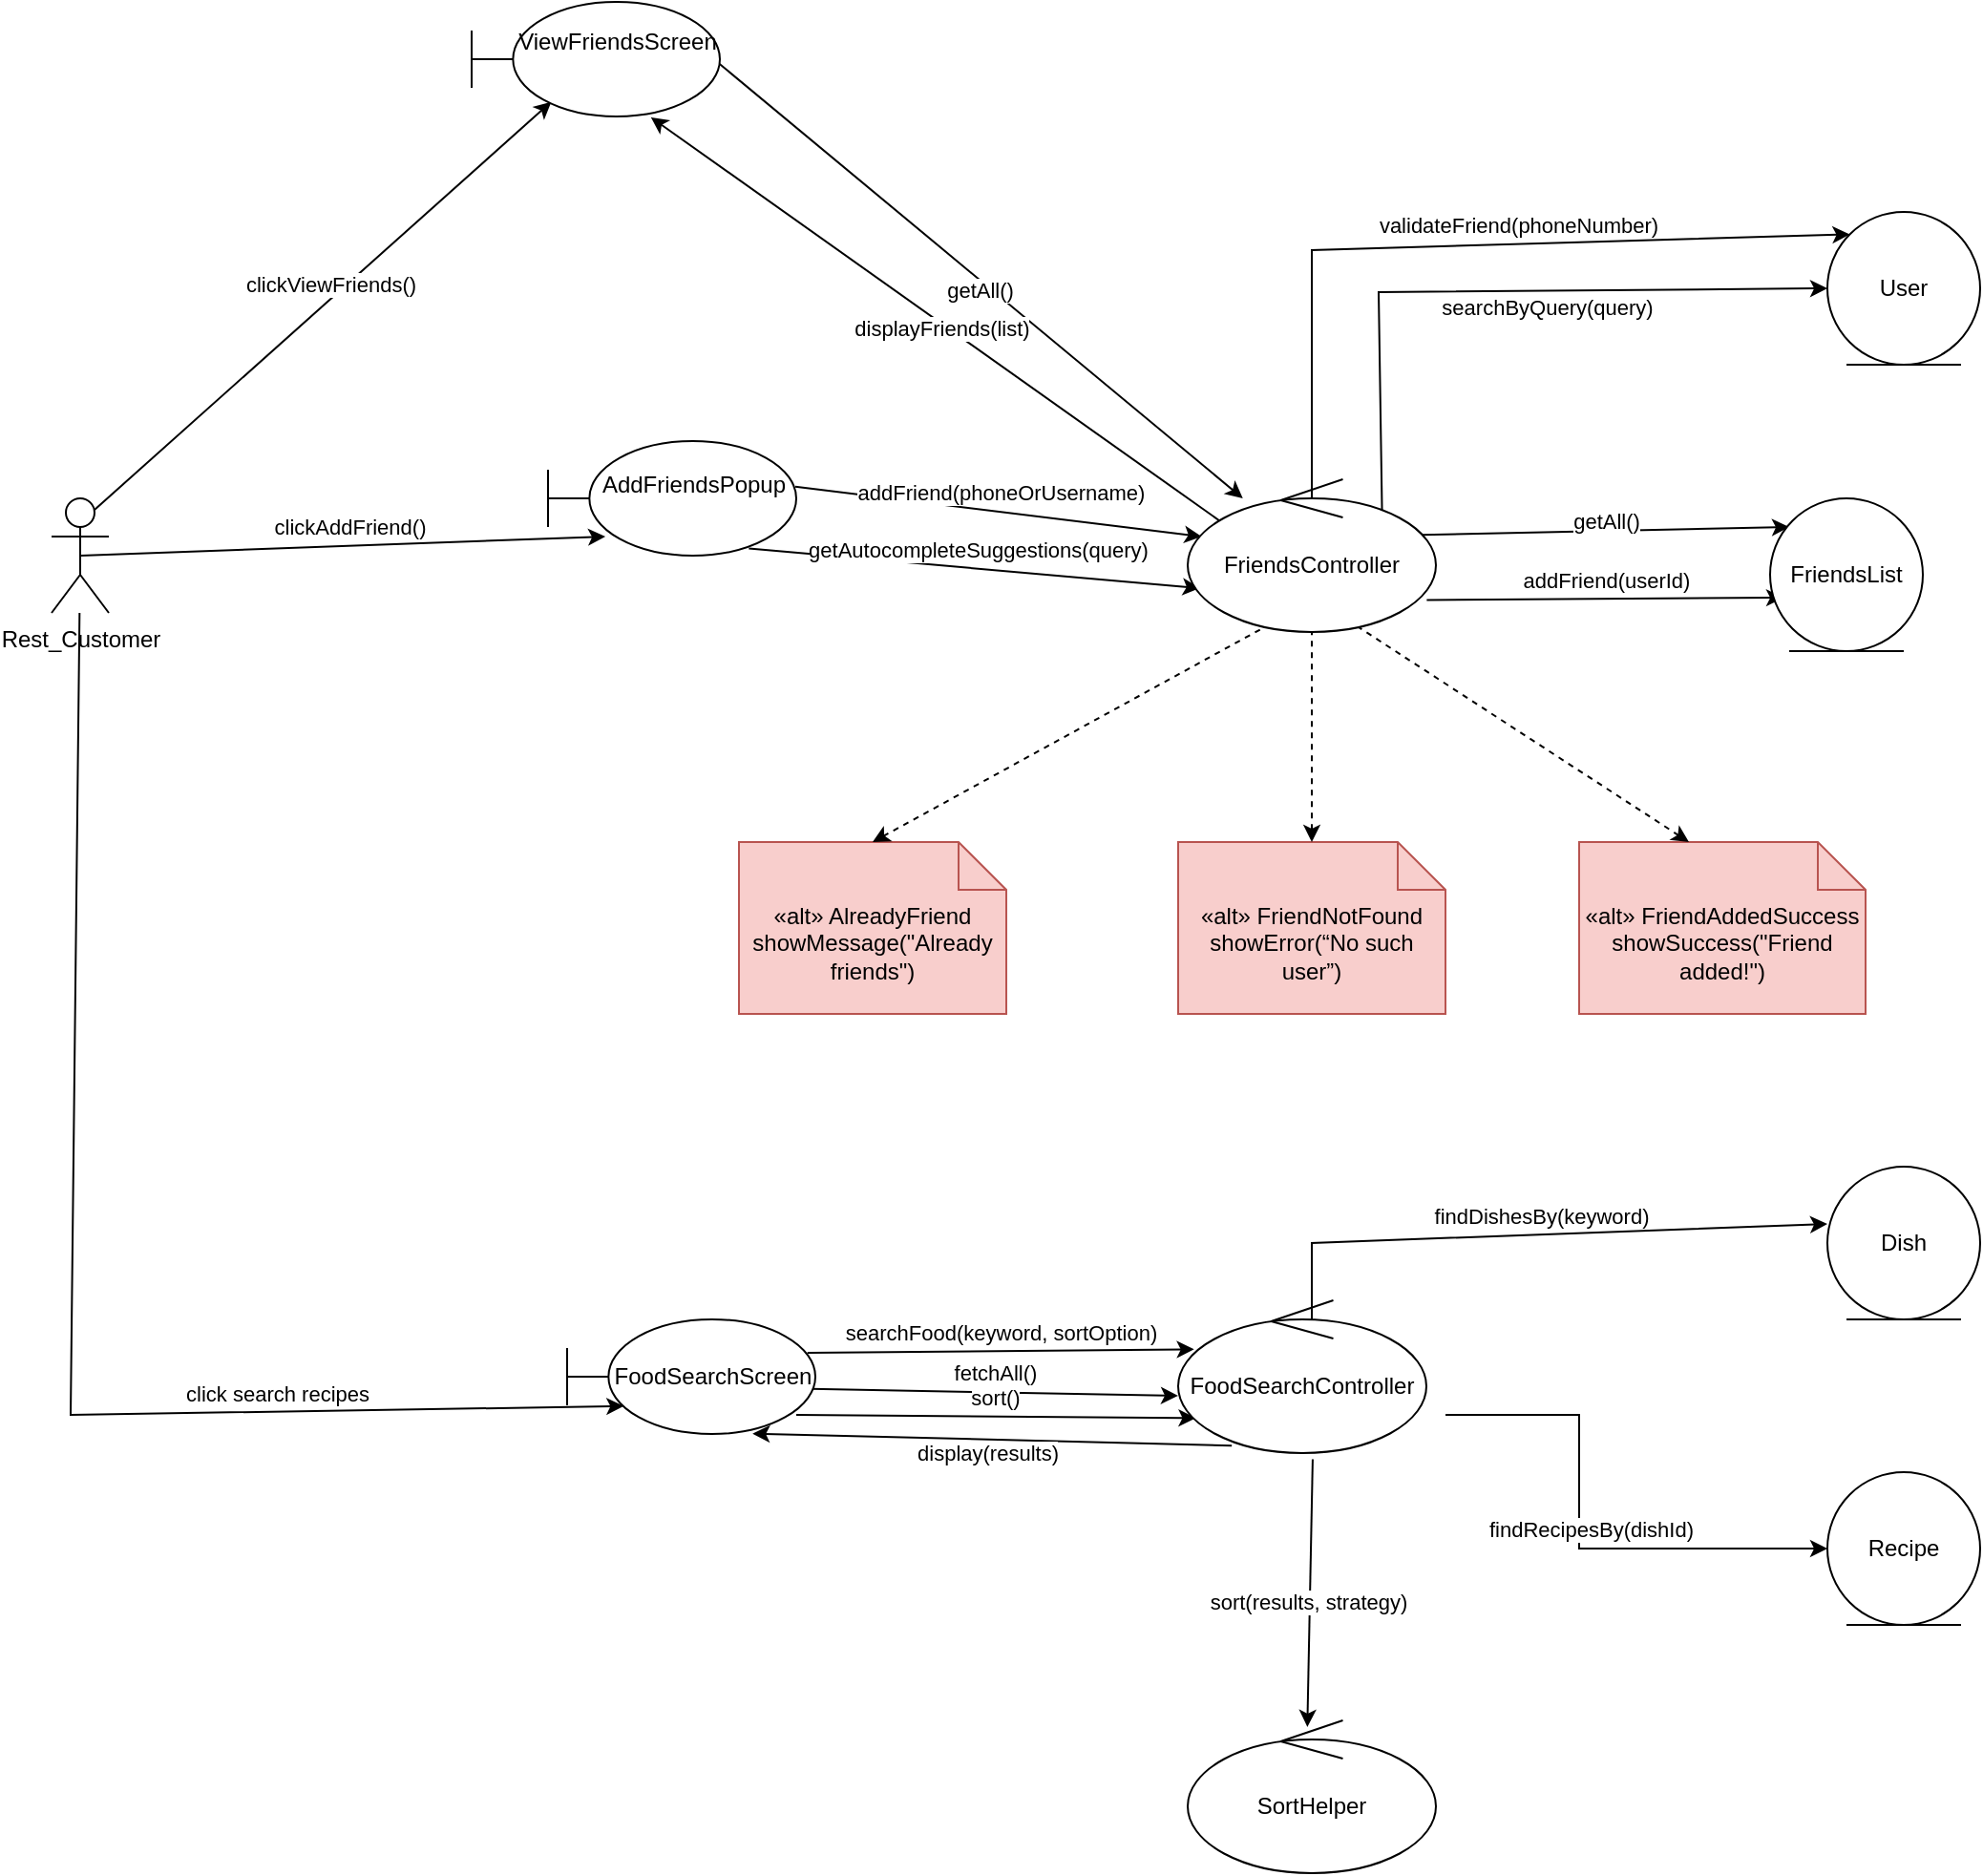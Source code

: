 <mxfile version="27.1.1">
  <diagram name="Page-1" id="YWeBCIOQtNgijhUOqATV">
    <mxGraphModel dx="1234" dy="1781" grid="1" gridSize="10" guides="1" tooltips="1" connect="1" arrows="1" fold="1" page="1" pageScale="1" pageWidth="850" pageHeight="1100" math="0" shadow="0">
      <root>
        <mxCell id="0" />
        <mxCell id="1" parent="0" />
        <mxCell id="TMomWQHEtdi1TI7mCcif-1" value="Rest_Customer" style="shape=umlActor;verticalLabelPosition=bottom;verticalAlign=top;html=1;" parent="1" vertex="1">
          <mxGeometry x="50" y="140" width="30" height="60" as="geometry" />
        </mxCell>
        <mxCell id="TMomWQHEtdi1TI7mCcif-4" value="" style="endArrow=classic;html=1;rounded=0;exitX=0.5;exitY=0.5;exitDx=0;exitDy=0;exitPerimeter=0;entryX=0.231;entryY=0.833;entryDx=0;entryDy=0;entryPerimeter=0;" parent="1" source="TMomWQHEtdi1TI7mCcif-1" target="8WwobB_c2qq-Q_WMvf1J-3" edge="1">
          <mxGeometry width="50" height="50" relative="1" as="geometry">
            <mxPoint x="400" y="460" as="sourcePoint" />
            <mxPoint x="310" y="166.111" as="targetPoint" />
          </mxGeometry>
        </mxCell>
        <mxCell id="TMomWQHEtdi1TI7mCcif-5" value="clickAddFriend()" style="edgeLabel;html=1;align=center;verticalAlign=middle;resizable=0;points=[];" parent="TMomWQHEtdi1TI7mCcif-4" vertex="1" connectable="0">
          <mxGeometry x="0.005" y="-2" relative="1" as="geometry">
            <mxPoint x="2" y="-12" as="offset" />
          </mxGeometry>
        </mxCell>
        <mxCell id="TMomWQHEtdi1TI7mCcif-8" value="" style="endArrow=classic;html=1;rounded=0;entryX=0.056;entryY=0.375;entryDx=0;entryDy=0;entryPerimeter=0;exitX=0.996;exitY=0.398;exitDx=0;exitDy=0;exitPerimeter=0;" parent="1" target="8WwobB_c2qq-Q_WMvf1J-4" edge="1" source="8WwobB_c2qq-Q_WMvf1J-3">
          <mxGeometry width="50" height="50" relative="1" as="geometry">
            <mxPoint x="450" y="149" as="sourcePoint" />
            <mxPoint x="639.02" y="149" as="targetPoint" />
          </mxGeometry>
        </mxCell>
        <mxCell id="TMomWQHEtdi1TI7mCcif-9" value="addFriend(phoneOrUsername)" style="edgeLabel;html=1;align=center;verticalAlign=middle;resizable=0;points=[];" parent="TMomWQHEtdi1TI7mCcif-8" vertex="1" connectable="0">
          <mxGeometry x="0.012" y="-3" relative="1" as="geometry">
            <mxPoint y="-13" as="offset" />
          </mxGeometry>
        </mxCell>
        <mxCell id="TMomWQHEtdi1TI7mCcif-13" value="" style="endArrow=classic;html=1;rounded=0;exitX=0.963;exitY=0.791;exitDx=0;exitDy=0;exitPerimeter=0;" parent="1" source="8WwobB_c2qq-Q_WMvf1J-4" edge="1">
          <mxGeometry width="50" height="50" relative="1" as="geometry">
            <mxPoint x="780" y="192.02" as="sourcePoint" />
            <mxPoint x="957" y="192" as="targetPoint" />
          </mxGeometry>
        </mxCell>
        <mxCell id="TMomWQHEtdi1TI7mCcif-14" value="addFriend(userId)" style="edgeLabel;html=1;align=center;verticalAlign=middle;resizable=0;points=[];" parent="TMomWQHEtdi1TI7mCcif-13" vertex="1" connectable="0">
          <mxGeometry x="-0.011" relative="1" as="geometry">
            <mxPoint x="1" y="-10" as="offset" />
          </mxGeometry>
        </mxCell>
        <mxCell id="TMomWQHEtdi1TI7mCcif-17" value="" style="endArrow=classic;html=1;rounded=0;entryX=0;entryY=0;entryDx=0;entryDy=0;" parent="1" target="8WwobB_c2qq-Q_WMvf1J-8" edge="1">
          <mxGeometry width="50" height="50" relative="1" as="geometry">
            <mxPoint x="710" y="140" as="sourcePoint" />
            <mxPoint x="960" y="10" as="targetPoint" />
            <Array as="points">
              <mxPoint x="710" y="10" />
            </Array>
          </mxGeometry>
        </mxCell>
        <mxCell id="TMomWQHEtdi1TI7mCcif-18" value="validateFriend(phoneNumber)" style="edgeLabel;html=1;align=center;verticalAlign=middle;resizable=0;points=[];" parent="TMomWQHEtdi1TI7mCcif-17" vertex="1" connectable="0">
          <mxGeometry x="0.142" relative="1" as="geometry">
            <mxPoint x="3" y="-10" as="offset" />
          </mxGeometry>
        </mxCell>
        <mxCell id="TMomWQHEtdi1TI7mCcif-19" value="&lt;div&gt;«alt» FriendNotFound&lt;/div&gt;&lt;div&gt;showError(“No such user”)&lt;/div&gt;" style="shape=note2;boundedLbl=1;whiteSpace=wrap;html=1;size=25;verticalAlign=top;align=center;fillColor=#f8cecc;strokeColor=#b85450;" parent="1" vertex="1">
          <mxGeometry x="640" y="320" width="140" height="90" as="geometry" />
        </mxCell>
        <mxCell id="TMomWQHEtdi1TI7mCcif-20" value="" style="endArrow=none;dashed=1;html=1;rounded=0;strokeColor=default;startArrow=classic;startFill=1;" parent="1" source="TMomWQHEtdi1TI7mCcif-19" edge="1">
          <mxGeometry width="50" height="50" relative="1" as="geometry">
            <mxPoint x="420" y="260" as="sourcePoint" />
            <mxPoint x="710" y="200" as="targetPoint" />
          </mxGeometry>
        </mxCell>
        <mxCell id="TMomWQHEtdi1TI7mCcif-24" value="" style="endArrow=classic;html=1;rounded=0;entryX=0.228;entryY=0.757;entryDx=0;entryDy=0;entryPerimeter=0;" parent="1" source="TMomWQHEtdi1TI7mCcif-1" target="8WwobB_c2qq-Q_WMvf1J-9" edge="1">
          <mxGeometry width="50" height="50" relative="1" as="geometry">
            <mxPoint x="420" y="510" as="sourcePoint" />
            <mxPoint x="320" y="620" as="targetPoint" />
            <Array as="points">
              <mxPoint x="60" y="620" />
            </Array>
          </mxGeometry>
        </mxCell>
        <mxCell id="TMomWQHEtdi1TI7mCcif-25" value="click search recipes" style="edgeLabel;html=1;align=center;verticalAlign=middle;resizable=0;points=[];" parent="TMomWQHEtdi1TI7mCcif-24" vertex="1" connectable="0">
          <mxGeometry x="0.456" relative="1" as="geometry">
            <mxPoint x="11" y="-10" as="offset" />
          </mxGeometry>
        </mxCell>
        <mxCell id="TMomWQHEtdi1TI7mCcif-27" value="" style="endArrow=classic;html=1;rounded=0;exitX=0.968;exitY=0.292;exitDx=0;exitDy=0;entryX=0.064;entryY=0.321;entryDx=0;entryDy=0;exitPerimeter=0;entryPerimeter=0;" parent="1" source="8WwobB_c2qq-Q_WMvf1J-9" target="8WwobB_c2qq-Q_WMvf1J-10" edge="1">
          <mxGeometry width="50" height="50" relative="1" as="geometry">
            <mxPoint x="460" y="580" as="sourcePoint" />
            <mxPoint x="640" y="580" as="targetPoint" />
          </mxGeometry>
        </mxCell>
        <mxCell id="TMomWQHEtdi1TI7mCcif-28" value="searchFood(keyword, sortOption)" style="edgeLabel;html=1;align=center;verticalAlign=middle;resizable=0;points=[];" parent="TMomWQHEtdi1TI7mCcif-27" vertex="1" connectable="0">
          <mxGeometry x="-0.044" y="1" relative="1" as="geometry">
            <mxPoint x="4" y="-9" as="offset" />
          </mxGeometry>
        </mxCell>
        <mxCell id="TMomWQHEtdi1TI7mCcif-31" value="" style="endArrow=classic;html=1;rounded=0;entryX=0;entryY=0.375;entryDx=0;entryDy=0;entryPerimeter=0;" parent="1" target="8WwobB_c2qq-Q_WMvf1J-14" edge="1">
          <mxGeometry width="50" height="50" relative="1" as="geometry">
            <mxPoint x="710" y="580" as="sourcePoint" />
            <mxPoint x="960" y="530" as="targetPoint" />
            <Array as="points">
              <mxPoint x="710" y="530" />
            </Array>
          </mxGeometry>
        </mxCell>
        <mxCell id="TMomWQHEtdi1TI7mCcif-33" value="findDishesBy(keyword)" style="edgeLabel;html=1;align=center;verticalAlign=middle;resizable=0;points=[];" parent="TMomWQHEtdi1TI7mCcif-31" vertex="1" connectable="0">
          <mxGeometry x="-0.027" y="2" relative="1" as="geometry">
            <mxPoint x="14" y="-8" as="offset" />
          </mxGeometry>
        </mxCell>
        <mxCell id="TMomWQHEtdi1TI7mCcif-32" value="" style="endArrow=classic;html=1;rounded=0;entryX=0;entryY=0.5;entryDx=0;entryDy=0;" parent="1" target="8WwobB_c2qq-Q_WMvf1J-13" edge="1">
          <mxGeometry width="50" height="50" relative="1" as="geometry">
            <mxPoint x="780" y="620" as="sourcePoint" />
            <mxPoint x="960" y="690" as="targetPoint" />
            <Array as="points">
              <mxPoint x="850" y="620" />
              <mxPoint x="850" y="690" />
            </Array>
          </mxGeometry>
        </mxCell>
        <mxCell id="TMomWQHEtdi1TI7mCcif-34" value="findRecipesBy(dishId)" style="edgeLabel;html=1;align=center;verticalAlign=middle;resizable=0;points=[];" parent="TMomWQHEtdi1TI7mCcif-32" vertex="1" connectable="0">
          <mxGeometry x="0.08" relative="1" as="geometry">
            <mxPoint y="-10" as="offset" />
          </mxGeometry>
        </mxCell>
        <mxCell id="TMomWQHEtdi1TI7mCcif-36" value="" style="endArrow=classic;html=1;rounded=0;exitX=0.542;exitY=1.041;exitDx=0;exitDy=0;exitPerimeter=0;entryX=0.482;entryY=0.043;entryDx=0;entryDy=0;entryPerimeter=0;" parent="1" source="8WwobB_c2qq-Q_WMvf1J-10" target="8WwobB_c2qq-Q_WMvf1J-12" edge="1">
          <mxGeometry width="50" height="50" relative="1" as="geometry">
            <mxPoint x="710" y="660" as="sourcePoint" />
            <mxPoint x="710.083" y="780" as="targetPoint" />
          </mxGeometry>
        </mxCell>
        <mxCell id="TMomWQHEtdi1TI7mCcif-37" value="sort(results, strategy)" style="edgeLabel;html=1;align=center;verticalAlign=middle;resizable=0;points=[];" parent="TMomWQHEtdi1TI7mCcif-36" vertex="1" connectable="0">
          <mxGeometry x="0.071" y="-1" relative="1" as="geometry">
            <mxPoint as="offset" />
          </mxGeometry>
        </mxCell>
        <mxCell id="TMomWQHEtdi1TI7mCcif-44" value="" style="endArrow=classic;html=1;rounded=0;entryX=0.747;entryY=0.997;entryDx=0;entryDy=0;exitX=0.216;exitY=0.951;exitDx=0;exitDy=0;entryPerimeter=0;exitPerimeter=0;" parent="1" source="8WwobB_c2qq-Q_WMvf1J-10" target="8WwobB_c2qq-Q_WMvf1J-9" edge="1">
          <mxGeometry width="50" height="50" relative="1" as="geometry">
            <mxPoint x="640" y="660" as="sourcePoint" />
            <mxPoint x="460" y="660" as="targetPoint" />
          </mxGeometry>
        </mxCell>
        <mxCell id="TMomWQHEtdi1TI7mCcif-45" value="display(results)" style="edgeLabel;html=1;align=center;verticalAlign=middle;resizable=0;points=[];" parent="TMomWQHEtdi1TI7mCcif-44" vertex="1" connectable="0">
          <mxGeometry x="0.116" relative="1" as="geometry">
            <mxPoint x="12" y="7" as="offset" />
          </mxGeometry>
        </mxCell>
        <mxCell id="TMomWQHEtdi1TI7mCcif-46" value="" style="endArrow=classic;html=1;rounded=0;exitX=0.999;exitY=0.542;exitDx=0;exitDy=0;exitPerimeter=0;" parent="1" source="8WwobB_c2qq-Q_WMvf1J-1" edge="1">
          <mxGeometry width="50" height="50" relative="1" as="geometry">
            <mxPoint x="440" y="-70" as="sourcePoint" />
            <mxPoint x="673.866" y="140" as="targetPoint" />
          </mxGeometry>
        </mxCell>
        <mxCell id="TMomWQHEtdi1TI7mCcif-47" value="getAll()" style="edgeLabel;html=1;align=center;verticalAlign=middle;resizable=0;points=[];" parent="TMomWQHEtdi1TI7mCcif-46" vertex="1" connectable="0">
          <mxGeometry y="-1" relative="1" as="geometry">
            <mxPoint y="4" as="offset" />
          </mxGeometry>
        </mxCell>
        <mxCell id="lIlnFzLXPUwTeEMouIDb-1" value="" style="endArrow=classic;html=1;rounded=0;entryX=0.321;entryY=0.872;entryDx=0;entryDy=0;entryPerimeter=0;exitX=0.75;exitY=0.1;exitDx=0;exitDy=0;exitPerimeter=0;" parent="1" source="TMomWQHEtdi1TI7mCcif-1" target="8WwobB_c2qq-Q_WMvf1J-1" edge="1">
          <mxGeometry width="50" height="50" relative="1" as="geometry">
            <mxPoint x="69" y="200" as="sourcePoint" />
            <mxPoint x="300" y="-26.81" as="targetPoint" />
          </mxGeometry>
        </mxCell>
        <mxCell id="lIlnFzLXPUwTeEMouIDb-2" value="clickViewFriends()" style="edgeLabel;html=1;align=center;verticalAlign=middle;resizable=0;points=[];" parent="lIlnFzLXPUwTeEMouIDb-1" vertex="1" connectable="0">
          <mxGeometry x="0.005" y="-2" relative="1" as="geometry">
            <mxPoint x="2" y="-12" as="offset" />
          </mxGeometry>
        </mxCell>
        <mxCell id="lIlnFzLXPUwTeEMouIDb-8" value="" style="endArrow=classic;html=1;rounded=0;exitX=0.16;exitY=0.308;exitDx=0;exitDy=0;exitPerimeter=0;entryX=0.722;entryY=1.007;entryDx=0;entryDy=0;entryPerimeter=0;" parent="1" source="8WwobB_c2qq-Q_WMvf1J-4" target="8WwobB_c2qq-Q_WMvf1J-1" edge="1">
          <mxGeometry width="50" height="50" relative="1" as="geometry">
            <mxPoint x="661" y="144.02" as="sourcePoint" />
            <mxPoint x="391.98" y="5.81" as="targetPoint" />
          </mxGeometry>
        </mxCell>
        <mxCell id="lIlnFzLXPUwTeEMouIDb-9" value="displayFriends(list)" style="edgeLabel;html=1;align=center;verticalAlign=middle;resizable=0;points=[];" parent="lIlnFzLXPUwTeEMouIDb-8" vertex="1" connectable="0">
          <mxGeometry y="-1" relative="1" as="geometry">
            <mxPoint y="4" as="offset" />
          </mxGeometry>
        </mxCell>
        <mxCell id="lIlnFzLXPUwTeEMouIDb-11" value="&lt;div&gt;«alt» AlreadyFriend&lt;/div&gt;&lt;div&gt;showMessage(&quot;Already friends&quot;)&lt;/div&gt;" style="shape=note2;boundedLbl=1;whiteSpace=wrap;html=1;size=25;verticalAlign=top;align=center;fillColor=#f8cecc;strokeColor=#b85450;" parent="1" vertex="1">
          <mxGeometry x="410" y="320" width="140" height="90" as="geometry" />
        </mxCell>
        <mxCell id="lIlnFzLXPUwTeEMouIDb-12" value="&lt;div&gt;«alt» FriendAddedSuccess&lt;/div&gt;&lt;div&gt;showSuccess(&quot;Friend added!&quot;)&lt;/div&gt;" style="shape=note2;boundedLbl=1;whiteSpace=wrap;html=1;size=25;verticalAlign=top;align=center;fillColor=#f8cecc;strokeColor=#b85450;" parent="1" vertex="1">
          <mxGeometry x="850" y="320" width="150" height="90" as="geometry" />
        </mxCell>
        <mxCell id="lIlnFzLXPUwTeEMouIDb-14" value="" style="endArrow=none;dashed=1;html=1;rounded=0;strokeColor=default;startArrow=classic;startFill=1;exitX=0.5;exitY=0;exitDx=0;exitDy=0;exitPerimeter=0;entryX=0.407;entryY=1.017;entryDx=0;entryDy=0;entryPerimeter=0;" parent="1" source="lIlnFzLXPUwTeEMouIDb-11" edge="1">
          <mxGeometry width="50" height="50" relative="1" as="geometry">
            <mxPoint x="710" y="410" as="sourcePoint" />
            <mxPoint x="696.98" y="201.02" as="targetPoint" />
          </mxGeometry>
        </mxCell>
        <mxCell id="lIlnFzLXPUwTeEMouIDb-15" value="" style="endArrow=none;dashed=1;html=1;rounded=0;strokeColor=default;startArrow=classic;startFill=1;exitX=0;exitY=0;exitDx=57.5;exitDy=0;exitPerimeter=0;entryX=0.593;entryY=1;entryDx=0;entryDy=0;entryPerimeter=0;" parent="1" source="lIlnFzLXPUwTeEMouIDb-12" edge="1">
          <mxGeometry width="50" height="50" relative="1" as="geometry">
            <mxPoint x="760" y="389" as="sourcePoint" />
            <mxPoint x="723.02" y="200" as="targetPoint" />
          </mxGeometry>
        </mxCell>
        <mxCell id="lIlnFzLXPUwTeEMouIDb-16" value="" style="endArrow=classic;html=1;rounded=0;entryX=0;entryY=0.25;entryDx=0;entryDy=0;exitX=0.942;exitY=0.364;exitDx=0;exitDy=0;exitPerimeter=0;" parent="1" source="8WwobB_c2qq-Q_WMvf1J-4" edge="1">
          <mxGeometry width="50" height="50" relative="1" as="geometry">
            <mxPoint x="780" y="155" as="sourcePoint" />
            <mxPoint x="960" y="155" as="targetPoint" />
          </mxGeometry>
        </mxCell>
        <mxCell id="lIlnFzLXPUwTeEMouIDb-17" value="getAll()" style="edgeLabel;html=1;align=center;verticalAlign=middle;resizable=0;points=[];" parent="lIlnFzLXPUwTeEMouIDb-16" vertex="1" connectable="0">
          <mxGeometry y="-1" relative="1" as="geometry">
            <mxPoint y="-6" as="offset" />
          </mxGeometry>
        </mxCell>
        <mxCell id="lIlnFzLXPUwTeEMouIDb-18" value="" style="endArrow=classic;html=1;rounded=0;exitX=0.809;exitY=0.938;exitDx=0;exitDy=0;entryX=0.049;entryY=0.713;entryDx=0;entryDy=0;exitPerimeter=0;entryPerimeter=0;" parent="1" source="8WwobB_c2qq-Q_WMvf1J-3" target="8WwobB_c2qq-Q_WMvf1J-4" edge="1">
          <mxGeometry width="50" height="50" relative="1" as="geometry">
            <mxPoint x="452.94" y="192.16" as="sourcePoint" />
            <mxPoint x="638.04" y="192.02" as="targetPoint" />
          </mxGeometry>
        </mxCell>
        <mxCell id="lIlnFzLXPUwTeEMouIDb-19" value="getAutocompleteSuggestions(query)" style="edgeLabel;html=1;align=center;verticalAlign=middle;resizable=0;points=[];" parent="lIlnFzLXPUwTeEMouIDb-18" vertex="1" connectable="0">
          <mxGeometry x="0.012" y="-3" relative="1" as="geometry">
            <mxPoint y="-13" as="offset" />
          </mxGeometry>
        </mxCell>
        <mxCell id="lIlnFzLXPUwTeEMouIDb-20" value="" style="endArrow=classic;html=1;rounded=0;exitX=0.783;exitY=0.217;exitDx=0;exitDy=0;entryX=0;entryY=0.5;entryDx=0;entryDy=0;exitPerimeter=0;" parent="1" source="8WwobB_c2qq-Q_WMvf1J-4" target="8WwobB_c2qq-Q_WMvf1J-8" edge="1">
          <mxGeometry width="50" height="50" relative="1" as="geometry">
            <mxPoint x="745" y="140" as="sourcePoint" />
            <mxPoint x="955.94" y="32.02" as="targetPoint" />
            <Array as="points">
              <mxPoint x="745" y="32" />
            </Array>
          </mxGeometry>
        </mxCell>
        <mxCell id="lIlnFzLXPUwTeEMouIDb-21" value="searchByQuery(query)" style="edgeLabel;html=1;align=center;verticalAlign=middle;resizable=0;points=[];" parent="lIlnFzLXPUwTeEMouIDb-20" vertex="1" connectable="0">
          <mxGeometry x="0.142" relative="1" as="geometry">
            <mxPoint x="3" y="8" as="offset" />
          </mxGeometry>
        </mxCell>
        <mxCell id="lIlnFzLXPUwTeEMouIDb-22" value="" style="endArrow=classic;html=1;rounded=0;exitX=0.982;exitY=0.607;exitDx=0;exitDy=0;exitPerimeter=0;" parent="1" source="8WwobB_c2qq-Q_WMvf1J-9" edge="1">
          <mxGeometry width="50" height="50" relative="1" as="geometry">
            <mxPoint x="460" y="610" as="sourcePoint" />
            <mxPoint x="640" y="610" as="targetPoint" />
          </mxGeometry>
        </mxCell>
        <mxCell id="lIlnFzLXPUwTeEMouIDb-23" value="fetchAll()" style="edgeLabel;html=1;align=center;verticalAlign=middle;resizable=0;points=[];" parent="lIlnFzLXPUwTeEMouIDb-22" vertex="1" connectable="0">
          <mxGeometry x="-0.044" y="1" relative="1" as="geometry">
            <mxPoint x="4" y="-9" as="offset" />
          </mxGeometry>
        </mxCell>
        <mxCell id="lIlnFzLXPUwTeEMouIDb-24" value="" style="endArrow=classic;html=1;rounded=0;exitX=0.923;exitY=0.833;exitDx=0;exitDy=0;exitPerimeter=0;entryX=0.071;entryY=0.771;entryDx=0;entryDy=0;entryPerimeter=0;" parent="1" source="8WwobB_c2qq-Q_WMvf1J-9" edge="1" target="8WwobB_c2qq-Q_WMvf1J-10">
          <mxGeometry width="50" height="50" relative="1" as="geometry">
            <mxPoint x="460" y="640" as="sourcePoint" />
            <mxPoint x="640" y="640" as="targetPoint" />
          </mxGeometry>
        </mxCell>
        <mxCell id="lIlnFzLXPUwTeEMouIDb-25" value="sort()" style="edgeLabel;html=1;align=center;verticalAlign=middle;resizable=0;points=[];" parent="lIlnFzLXPUwTeEMouIDb-24" vertex="1" connectable="0">
          <mxGeometry x="-0.044" y="1" relative="1" as="geometry">
            <mxPoint x="4" y="-9" as="offset" />
          </mxGeometry>
        </mxCell>
        <mxCell id="8WwobB_c2qq-Q_WMvf1J-1" value="&lt;div style=&quot;text-align: center; height: 2px;&quot;&gt;ViewFriendsScreen&lt;/div&gt;&lt;div style=&quot;text-align: center; height: 2px;&quot;&gt;&lt;br&gt;&lt;/div&gt;&lt;div style=&quot;text-align: center; height: 2px;&quot;&gt;&lt;br&gt;&lt;/div&gt;&lt;div style=&quot;text-align: center; height: 2px;&quot;&gt;&lt;br&gt;&lt;/div&gt;&lt;div style=&quot;text-align: center; height: 2px;&quot;&gt;&lt;br&gt;&lt;br&gt;&lt;/div&gt;" style="shape=umlBoundary;whiteSpace=wrap;html=1;" vertex="1" parent="1">
          <mxGeometry x="270" y="-120" width="130" height="60" as="geometry" />
        </mxCell>
        <mxCell id="8WwobB_c2qq-Q_WMvf1J-3" value="&lt;div style=&quot;text-align: center; height: 2px;&quot;&gt;AddFriendsPopup&lt;/div&gt;&lt;div style=&quot;text-align: center; height: 2px;&quot;&gt;&lt;br&gt;&lt;/div&gt;&lt;div style=&quot;text-align: center; height: 2px;&quot;&gt;&lt;br&gt;&lt;br&gt;&lt;/div&gt;" style="shape=umlBoundary;whiteSpace=wrap;html=1;" vertex="1" parent="1">
          <mxGeometry x="310" y="110" width="130" height="60" as="geometry" />
        </mxCell>
        <mxCell id="8WwobB_c2qq-Q_WMvf1J-4" value="FriendsController" style="ellipse;shape=umlControl;whiteSpace=wrap;html=1;" vertex="1" parent="1">
          <mxGeometry x="645" y="130" width="130" height="80" as="geometry" />
        </mxCell>
        <mxCell id="8WwobB_c2qq-Q_WMvf1J-6" value="FriendsList" style="ellipse;shape=umlEntity;whiteSpace=wrap;html=1;" vertex="1" parent="1">
          <mxGeometry x="950" y="140" width="80" height="80" as="geometry" />
        </mxCell>
        <mxCell id="8WwobB_c2qq-Q_WMvf1J-8" value="User" style="ellipse;shape=umlEntity;whiteSpace=wrap;html=1;" vertex="1" parent="1">
          <mxGeometry x="980" y="-10" width="80" height="80" as="geometry" />
        </mxCell>
        <mxCell id="8WwobB_c2qq-Q_WMvf1J-9" value="FoodSearchScreen" style="shape=umlBoundary;whiteSpace=wrap;html=1;" vertex="1" parent="1">
          <mxGeometry x="320" y="570" width="130" height="60" as="geometry" />
        </mxCell>
        <mxCell id="8WwobB_c2qq-Q_WMvf1J-10" value="FoodSearchController" style="ellipse;shape=umlControl;whiteSpace=wrap;html=1;" vertex="1" parent="1">
          <mxGeometry x="640" y="560" width="130" height="80" as="geometry" />
        </mxCell>
        <mxCell id="8WwobB_c2qq-Q_WMvf1J-12" value="SortHelper" style="ellipse;shape=umlControl;whiteSpace=wrap;html=1;" vertex="1" parent="1">
          <mxGeometry x="645" y="780" width="130" height="80" as="geometry" />
        </mxCell>
        <mxCell id="8WwobB_c2qq-Q_WMvf1J-13" value="Recipe" style="ellipse;shape=umlEntity;whiteSpace=wrap;html=1;" vertex="1" parent="1">
          <mxGeometry x="980" y="650" width="80" height="80" as="geometry" />
        </mxCell>
        <mxCell id="8WwobB_c2qq-Q_WMvf1J-14" value="Dish" style="ellipse;shape=umlEntity;whiteSpace=wrap;html=1;" vertex="1" parent="1">
          <mxGeometry x="980" y="490" width="80" height="80" as="geometry" />
        </mxCell>
      </root>
    </mxGraphModel>
  </diagram>
</mxfile>
